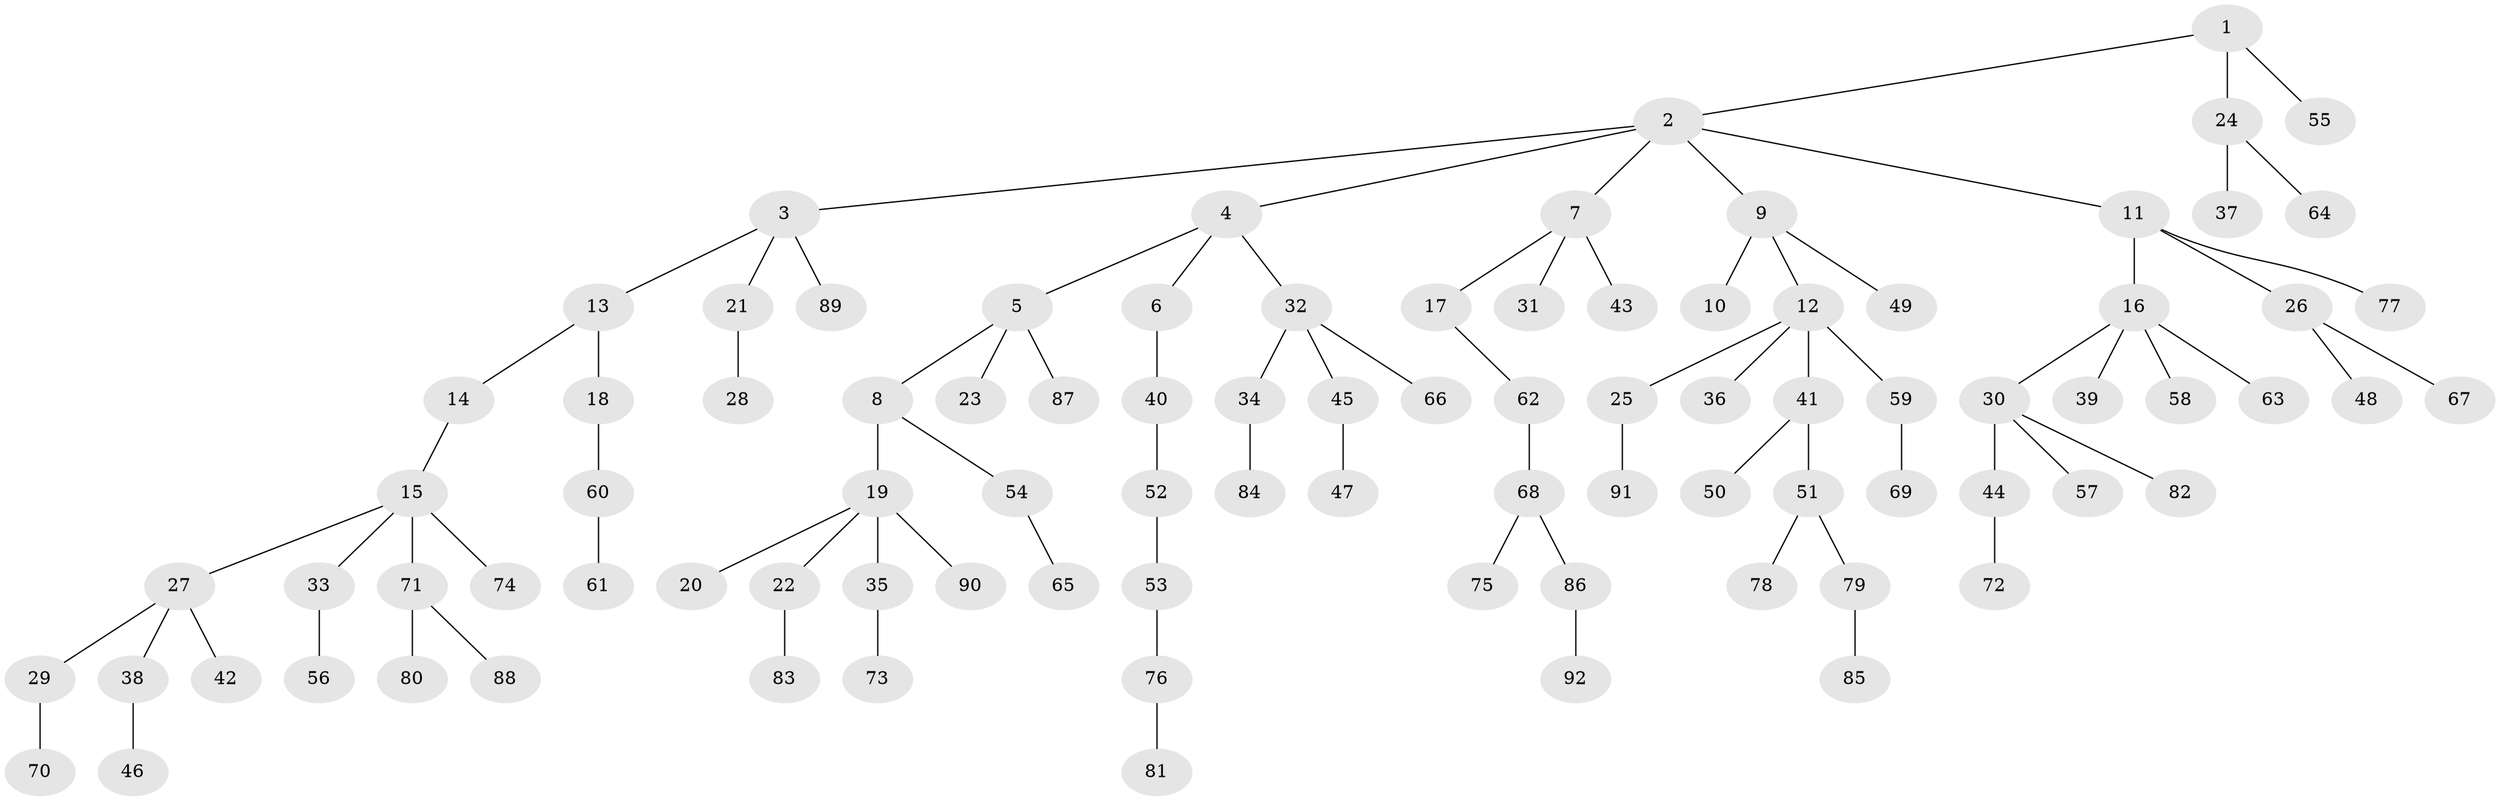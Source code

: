// coarse degree distribution, {2: 0.4642857142857143, 8: 0.03571428571428571, 3: 0.10714285714285714, 1: 0.39285714285714285}
// Generated by graph-tools (version 1.1) at 2025/37/03/04/25 23:37:26]
// undirected, 92 vertices, 91 edges
graph export_dot {
  node [color=gray90,style=filled];
  1;
  2;
  3;
  4;
  5;
  6;
  7;
  8;
  9;
  10;
  11;
  12;
  13;
  14;
  15;
  16;
  17;
  18;
  19;
  20;
  21;
  22;
  23;
  24;
  25;
  26;
  27;
  28;
  29;
  30;
  31;
  32;
  33;
  34;
  35;
  36;
  37;
  38;
  39;
  40;
  41;
  42;
  43;
  44;
  45;
  46;
  47;
  48;
  49;
  50;
  51;
  52;
  53;
  54;
  55;
  56;
  57;
  58;
  59;
  60;
  61;
  62;
  63;
  64;
  65;
  66;
  67;
  68;
  69;
  70;
  71;
  72;
  73;
  74;
  75;
  76;
  77;
  78;
  79;
  80;
  81;
  82;
  83;
  84;
  85;
  86;
  87;
  88;
  89;
  90;
  91;
  92;
  1 -- 2;
  1 -- 24;
  1 -- 55;
  2 -- 3;
  2 -- 4;
  2 -- 7;
  2 -- 9;
  2 -- 11;
  3 -- 13;
  3 -- 21;
  3 -- 89;
  4 -- 5;
  4 -- 6;
  4 -- 32;
  5 -- 8;
  5 -- 23;
  5 -- 87;
  6 -- 40;
  7 -- 17;
  7 -- 31;
  7 -- 43;
  8 -- 19;
  8 -- 54;
  9 -- 10;
  9 -- 12;
  9 -- 49;
  11 -- 16;
  11 -- 26;
  11 -- 77;
  12 -- 25;
  12 -- 36;
  12 -- 41;
  12 -- 59;
  13 -- 14;
  13 -- 18;
  14 -- 15;
  15 -- 27;
  15 -- 33;
  15 -- 71;
  15 -- 74;
  16 -- 30;
  16 -- 39;
  16 -- 58;
  16 -- 63;
  17 -- 62;
  18 -- 60;
  19 -- 20;
  19 -- 22;
  19 -- 35;
  19 -- 90;
  21 -- 28;
  22 -- 83;
  24 -- 37;
  24 -- 64;
  25 -- 91;
  26 -- 48;
  26 -- 67;
  27 -- 29;
  27 -- 38;
  27 -- 42;
  29 -- 70;
  30 -- 44;
  30 -- 57;
  30 -- 82;
  32 -- 34;
  32 -- 45;
  32 -- 66;
  33 -- 56;
  34 -- 84;
  35 -- 73;
  38 -- 46;
  40 -- 52;
  41 -- 50;
  41 -- 51;
  44 -- 72;
  45 -- 47;
  51 -- 78;
  51 -- 79;
  52 -- 53;
  53 -- 76;
  54 -- 65;
  59 -- 69;
  60 -- 61;
  62 -- 68;
  68 -- 75;
  68 -- 86;
  71 -- 80;
  71 -- 88;
  76 -- 81;
  79 -- 85;
  86 -- 92;
}
